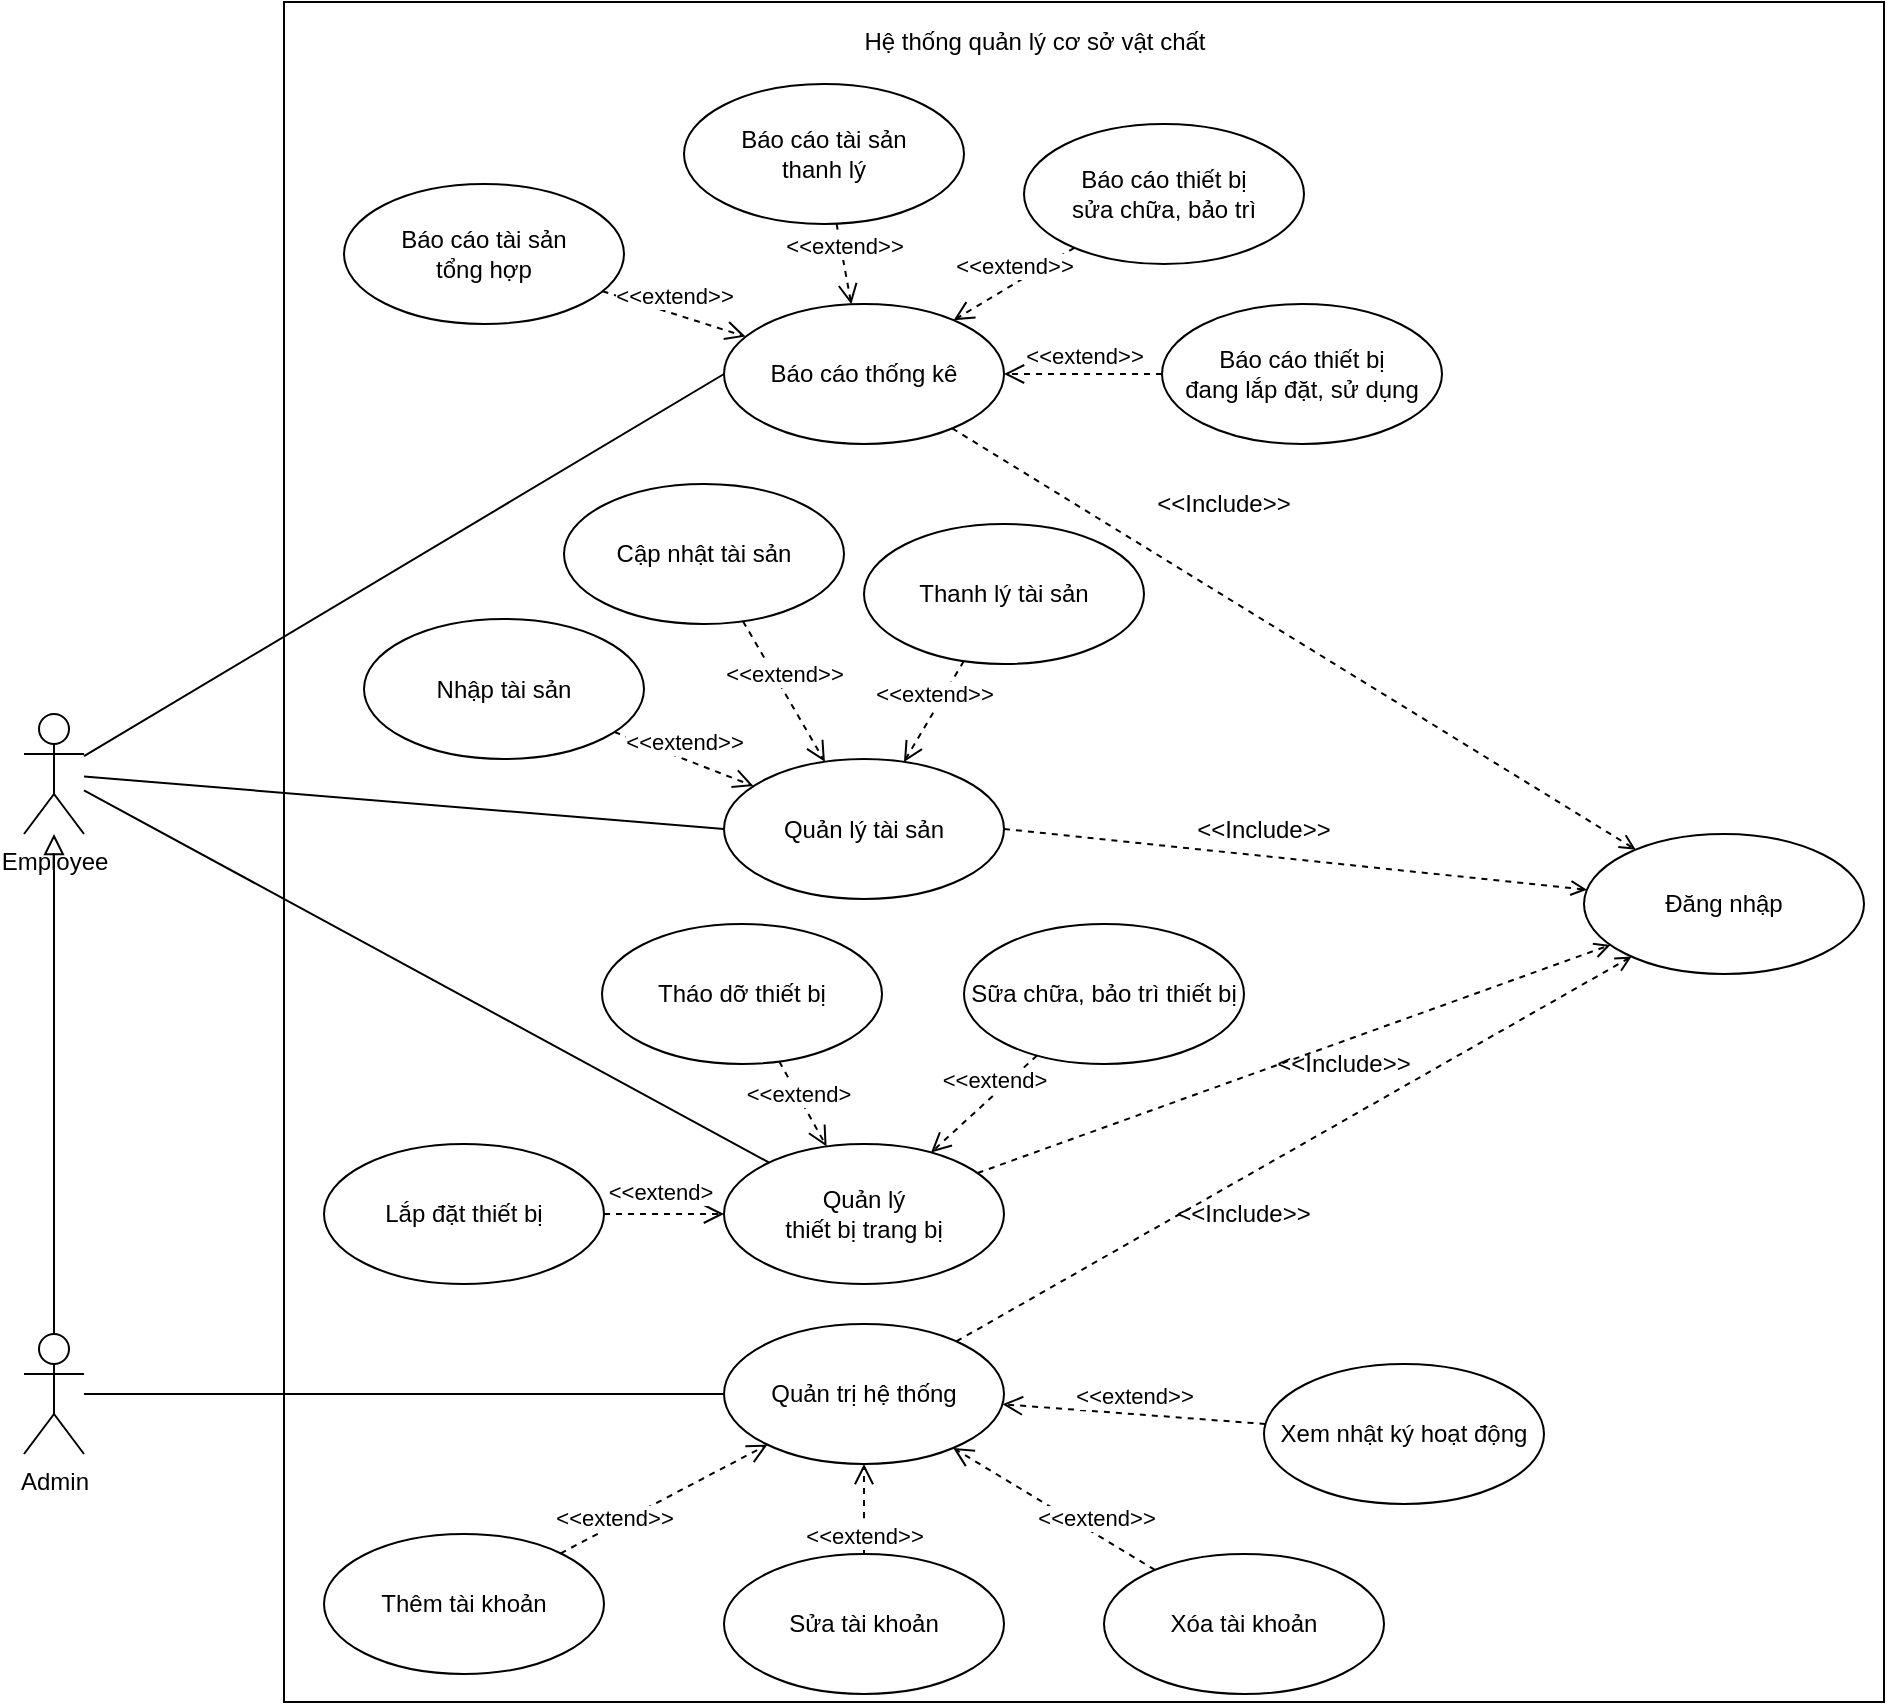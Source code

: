 <mxfile version="14.2.7" type="github" pages="5">
  <diagram id="dVXqkfpi9wXPAialBgrI" name="UC1">
    <mxGraphModel dx="1673" dy="1723" grid="1" gridSize="10" guides="1" tooltips="1" connect="1" arrows="1" fold="1" page="1" pageScale="1" pageWidth="1169" pageHeight="827" math="0" shadow="0">
      <root>
        <mxCell id="0" />
        <mxCell id="1" parent="0" />
        <mxCell id="hopFDyqIysUGQZ3eUbV3-37" value="" style="rounded=0;whiteSpace=wrap;html=1;fillColor=none;" parent="1" vertex="1">
          <mxGeometry x="220" y="-30" width="800" height="850" as="geometry" />
        </mxCell>
        <mxCell id="hopFDyqIysUGQZ3eUbV3-20" style="rounded=0;orthogonalLoop=1;jettySize=auto;html=1;entryX=0;entryY=0.5;entryDx=0;entryDy=0;startSize=6;endArrow=none;endFill=0;strokeWidth=1;" parent="1" source="hopFDyqIysUGQZ3eUbV3-1" target="hopFDyqIysUGQZ3eUbV3-12" edge="1">
          <mxGeometry relative="1" as="geometry" />
        </mxCell>
        <mxCell id="-otY0n_Lngo77KqHLbCn-20" style="edgeStyle=orthogonalEdgeStyle;rounded=0;orthogonalLoop=1;jettySize=auto;html=1;endArrow=block;endFill=0;endSize=8;" parent="1" source="hopFDyqIysUGQZ3eUbV3-1" target="hopFDyqIysUGQZ3eUbV3-2" edge="1">
          <mxGeometry relative="1" as="geometry" />
        </mxCell>
        <mxCell id="hopFDyqIysUGQZ3eUbV3-1" value="Admin" style="shape=umlActor;verticalLabelPosition=bottom;verticalAlign=top;html=1;outlineConnect=0;" parent="1" vertex="1">
          <mxGeometry x="90" y="636" width="30" height="60" as="geometry" />
        </mxCell>
        <mxCell id="hopFDyqIysUGQZ3eUbV3-22" style="edgeStyle=none;rounded=0;orthogonalLoop=1;jettySize=auto;html=1;startSize=6;endArrow=none;endFill=0;strokeWidth=1;entryX=0;entryY=0.5;entryDx=0;entryDy=0;" parent="1" source="hopFDyqIysUGQZ3eUbV3-2" target="hopFDyqIysUGQZ3eUbV3-15" edge="1">
          <mxGeometry relative="1" as="geometry">
            <mxPoint x="190" y="271" as="sourcePoint" />
          </mxGeometry>
        </mxCell>
        <mxCell id="hopFDyqIysUGQZ3eUbV3-2" value="Employee" style="shape=umlActor;verticalLabelPosition=bottom;verticalAlign=top;html=1;outlineConnect=0;" parent="1" vertex="1">
          <mxGeometry x="90" y="326" width="30" height="60" as="geometry" />
        </mxCell>
        <mxCell id="hopFDyqIysUGQZ3eUbV3-25" style="edgeStyle=none;rounded=0;orthogonalLoop=1;jettySize=auto;html=1;startSize=6;endArrow=open;endFill=0;strokeWidth=1;dashed=1;" parent="1" source="hopFDyqIysUGQZ3eUbV3-12" target="hopFDyqIysUGQZ3eUbV3-24" edge="1">
          <mxGeometry relative="1" as="geometry" />
        </mxCell>
        <mxCell id="hopFDyqIysUGQZ3eUbV3-12" value="Quản trị hệ thống" style="ellipse;whiteSpace=wrap;html=1;" parent="1" vertex="1">
          <mxGeometry x="440" y="631" width="140" height="70" as="geometry" />
        </mxCell>
        <mxCell id="hopFDyqIysUGQZ3eUbV3-28" style="edgeStyle=none;rounded=0;orthogonalLoop=1;jettySize=auto;html=1;dashed=1;startSize=6;endArrow=open;endFill=0;strokeWidth=1;exitX=1;exitY=0.5;exitDx=0;exitDy=0;" parent="1" source="hopFDyqIysUGQZ3eUbV3-16" target="hopFDyqIysUGQZ3eUbV3-24" edge="1">
          <mxGeometry relative="1" as="geometry">
            <mxPoint x="450" y="356" as="sourcePoint" />
          </mxGeometry>
        </mxCell>
        <mxCell id="hopFDyqIysUGQZ3eUbV3-29" style="edgeStyle=none;rounded=0;orthogonalLoop=1;jettySize=auto;html=1;dashed=1;startSize=6;endArrow=open;endFill=0;strokeWidth=1;" parent="1" source="hopFDyqIysUGQZ3eUbV3-15" target="hopFDyqIysUGQZ3eUbV3-24" edge="1">
          <mxGeometry relative="1" as="geometry" />
        </mxCell>
        <mxCell id="hopFDyqIysUGQZ3eUbV3-15" value="Báo cáo thống kê" style="ellipse;whiteSpace=wrap;html=1;" parent="1" vertex="1">
          <mxGeometry x="440" y="121" width="140" height="70" as="geometry" />
        </mxCell>
        <mxCell id="hopFDyqIysUGQZ3eUbV3-30" style="edgeStyle=none;rounded=0;orthogonalLoop=1;jettySize=auto;html=1;dashed=1;startSize=6;endArrow=open;endFill=0;strokeWidth=1;" parent="1" source="MF4lXxfoqrE4Y86R1bM0-13" target="hopFDyqIysUGQZ3eUbV3-24" edge="1">
          <mxGeometry relative="1" as="geometry">
            <mxPoint x="636" y="162" as="targetPoint" />
          </mxGeometry>
        </mxCell>
        <mxCell id="hopFDyqIysUGQZ3eUbV3-16" value="Quản lý tài sản" style="ellipse;whiteSpace=wrap;html=1;" parent="1" vertex="1">
          <mxGeometry x="440" y="348.5" width="140" height="70" as="geometry" />
        </mxCell>
        <mxCell id="hopFDyqIysUGQZ3eUbV3-24" value="Đăng nhập" style="ellipse;whiteSpace=wrap;html=1;" parent="1" vertex="1">
          <mxGeometry x="870" y="386" width="140" height="70" as="geometry" />
        </mxCell>
        <mxCell id="hopFDyqIysUGQZ3eUbV3-31" value="&amp;lt;&amp;lt;Include&amp;gt;&amp;gt;" style="text;html=1;strokeColor=none;fillColor=none;align=center;verticalAlign=middle;whiteSpace=wrap;rounded=0;" parent="1" vertex="1">
          <mxGeometry x="680" y="566" width="40" height="20" as="geometry" />
        </mxCell>
        <mxCell id="hopFDyqIysUGQZ3eUbV3-32" value="&amp;lt;&amp;lt;Include&amp;gt;&amp;gt;" style="text;html=1;strokeColor=none;fillColor=none;align=center;verticalAlign=middle;whiteSpace=wrap;rounded=0;" parent="1" vertex="1">
          <mxGeometry x="730" y="491" width="40" height="20" as="geometry" />
        </mxCell>
        <mxCell id="hopFDyqIysUGQZ3eUbV3-33" value="&amp;lt;&amp;lt;Include&amp;gt;&amp;gt;" style="text;html=1;strokeColor=none;fillColor=none;align=center;verticalAlign=middle;whiteSpace=wrap;rounded=0;" parent="1" vertex="1">
          <mxGeometry x="690" y="373.5" width="40" height="20" as="geometry" />
        </mxCell>
        <mxCell id="hopFDyqIysUGQZ3eUbV3-34" value="&amp;lt;&amp;lt;Include&amp;gt;&amp;gt;" style="text;html=1;strokeColor=none;fillColor=none;align=center;verticalAlign=middle;whiteSpace=wrap;rounded=0;" parent="1" vertex="1">
          <mxGeometry x="670" y="211" width="40" height="20" as="geometry" />
        </mxCell>
        <mxCell id="hopFDyqIysUGQZ3eUbV3-38" value="Hệ thống quản lý cơ sở vật chất" style="text;html=1;strokeColor=none;fillColor=none;align=center;verticalAlign=middle;whiteSpace=wrap;rounded=0;" parent="1" vertex="1">
          <mxGeometry x="481" y="-20" width="229" height="20" as="geometry" />
        </mxCell>
        <mxCell id="37WXP0a6L4Rm4VhgSl-j-1" value="" style="endArrow=none;html=1;strokeWidth=1;" parent="1" source="MF4lXxfoqrE4Y86R1bM0-13" target="hopFDyqIysUGQZ3eUbV3-2" edge="1">
          <mxGeometry width="50" height="50" relative="1" as="geometry">
            <mxPoint x="550" y="421" as="sourcePoint" />
            <mxPoint x="600" y="371" as="targetPoint" />
          </mxGeometry>
        </mxCell>
        <mxCell id="37WXP0a6L4Rm4VhgSl-j-2" value="" style="endArrow=none;html=1;strokeWidth=1;entryX=0;entryY=0.5;entryDx=0;entryDy=0;" parent="1" source="hopFDyqIysUGQZ3eUbV3-2" target="hopFDyqIysUGQZ3eUbV3-16" edge="1">
          <mxGeometry width="50" height="50" relative="1" as="geometry">
            <mxPoint x="550" y="421" as="sourcePoint" />
            <mxPoint x="600" y="371" as="targetPoint" />
          </mxGeometry>
        </mxCell>
        <mxCell id="MF4lXxfoqrE4Y86R1bM0-10" value="Lắp đặt thiết bị" style="ellipse;whiteSpace=wrap;html=1;fillColor=none;" vertex="1" parent="1">
          <mxGeometry x="240" y="541" width="140" height="70" as="geometry" />
        </mxCell>
        <mxCell id="MF4lXxfoqrE4Y86R1bM0-11" value="Tháo dỡ thiết bị" style="ellipse;whiteSpace=wrap;html=1;fillColor=none;" vertex="1" parent="1">
          <mxGeometry x="379" y="431" width="140" height="70" as="geometry" />
        </mxCell>
        <mxCell id="MF4lXxfoqrE4Y86R1bM0-12" value="Sữa chữa, bảo trì thiết bị" style="ellipse;whiteSpace=wrap;html=1;fillColor=none;" vertex="1" parent="1">
          <mxGeometry x="560" y="431" width="140" height="70" as="geometry" />
        </mxCell>
        <mxCell id="MF4lXxfoqrE4Y86R1bM0-13" value="Quản lý&lt;br&gt;thiết bị trang bị" style="ellipse;whiteSpace=wrap;html=1;fillColor=none;" vertex="1" parent="1">
          <mxGeometry x="440" y="541" width="140" height="70" as="geometry" />
        </mxCell>
        <mxCell id="MF4lXxfoqrE4Y86R1bM0-14" value="&amp;lt;&amp;lt;extend&amp;gt;" style="html=1;verticalAlign=bottom;endArrow=open;dashed=1;endSize=8;strokeWidth=1;" edge="1" parent="1" source="MF4lXxfoqrE4Y86R1bM0-10" target="MF4lXxfoqrE4Y86R1bM0-13">
          <mxGeometry x="-0.063" y="2" relative="1" as="geometry">
            <mxPoint x="866" y="383.5" as="sourcePoint" />
            <mxPoint x="786" y="383.5" as="targetPoint" />
            <mxPoint as="offset" />
          </mxGeometry>
        </mxCell>
        <mxCell id="MF4lXxfoqrE4Y86R1bM0-15" value="&amp;lt;&amp;lt;extend&amp;gt;" style="html=1;verticalAlign=bottom;endArrow=open;dashed=1;endSize=8;strokeWidth=1;" edge="1" parent="1" source="MF4lXxfoqrE4Y86R1bM0-11" target="MF4lXxfoqrE4Y86R1bM0-13">
          <mxGeometry x="0.1" y="-4" relative="1" as="geometry">
            <mxPoint x="665.464" y="342.718" as="sourcePoint" />
            <mxPoint x="536.618" y="404.324" as="targetPoint" />
            <mxPoint as="offset" />
          </mxGeometry>
        </mxCell>
        <mxCell id="MF4lXxfoqrE4Y86R1bM0-16" value="&amp;lt;&amp;lt;extend&amp;gt;" style="html=1;verticalAlign=bottom;endArrow=open;dashed=1;endSize=8;strokeWidth=1;" edge="1" parent="1" source="MF4lXxfoqrE4Y86R1bM0-12" target="MF4lXxfoqrE4Y86R1bM0-13">
          <mxGeometry x="-0.149" y="1" relative="1" as="geometry">
            <mxPoint x="646.999" y="414.393" as="sourcePoint" />
            <mxPoint x="554.962" y="422.496" as="targetPoint" />
            <mxPoint as="offset" />
          </mxGeometry>
        </mxCell>
        <mxCell id="0ResaBfyQyz5-bN7gWSB-1" value="Cập nhật&amp;nbsp;tài sản" style="ellipse;whiteSpace=wrap;html=1;fillColor=none;" vertex="1" parent="1">
          <mxGeometry x="360" y="211" width="140" height="70" as="geometry" />
        </mxCell>
        <mxCell id="0ResaBfyQyz5-bN7gWSB-3" value="Nhập tài sản" style="ellipse;whiteSpace=wrap;html=1;fillColor=none;" vertex="1" parent="1">
          <mxGeometry x="260" y="278.5" width="140" height="70" as="geometry" />
        </mxCell>
        <mxCell id="0ResaBfyQyz5-bN7gWSB-11" value="&amp;lt;&amp;lt;extend&amp;gt;&amp;gt;" style="html=1;verticalAlign=bottom;endArrow=open;dashed=1;endSize=8;strokeWidth=1;" edge="1" parent="1" source="0ResaBfyQyz5-bN7gWSB-3" target="hopFDyqIysUGQZ3eUbV3-16">
          <mxGeometry relative="1" as="geometry">
            <mxPoint x="1209.959" y="309.209" as="sourcePoint" />
            <mxPoint x="820.368" y="384.906" as="targetPoint" />
          </mxGeometry>
        </mxCell>
        <mxCell id="0ResaBfyQyz5-bN7gWSB-12" value="&amp;lt;&amp;lt;extend&amp;gt;&amp;gt;" style="html=1;verticalAlign=bottom;endArrow=open;dashed=1;endSize=8;strokeWidth=1;" edge="1" parent="1" source="0ResaBfyQyz5-bN7gWSB-1" target="hopFDyqIysUGQZ3eUbV3-16">
          <mxGeometry relative="1" as="geometry">
            <mxPoint x="500" y="288.5" as="sourcePoint" />
            <mxPoint x="850" y="413.5" as="targetPoint" />
          </mxGeometry>
        </mxCell>
        <mxCell id="0ResaBfyQyz5-bN7gWSB-16" value="Thanh lý tài sản" style="ellipse;whiteSpace=wrap;html=1;" vertex="1" parent="1">
          <mxGeometry x="510" y="231" width="140" height="70" as="geometry" />
        </mxCell>
        <mxCell id="0ResaBfyQyz5-bN7gWSB-17" value="&amp;lt;&amp;lt;extend&amp;gt;&amp;gt;" style="html=1;verticalAlign=bottom;endArrow=open;dashed=1;endSize=8;strokeWidth=1;" edge="1" parent="1" source="0ResaBfyQyz5-bN7gWSB-16" target="hopFDyqIysUGQZ3eUbV3-16">
          <mxGeometry relative="1" as="geometry">
            <mxPoint x="818.99" y="250.659" as="sourcePoint" />
            <mxPoint x="720" y="278.5" as="targetPoint" />
          </mxGeometry>
        </mxCell>
        <mxCell id="3wRSDiKSPTunIQoxWDFr-1" value="Báo cáo tài sản&lt;br&gt;tổng hợp" style="ellipse;whiteSpace=wrap;html=1;" vertex="1" parent="1">
          <mxGeometry x="250" y="61" width="140" height="70" as="geometry" />
        </mxCell>
        <mxCell id="3wRSDiKSPTunIQoxWDFr-2" value="Báo cáo tài sản&lt;br&gt;thanh lý" style="ellipse;whiteSpace=wrap;html=1;" vertex="1" parent="1">
          <mxGeometry x="420" y="11" width="140" height="70" as="geometry" />
        </mxCell>
        <mxCell id="3wRSDiKSPTunIQoxWDFr-3" value="Báo cáo thiết bị&lt;br&gt;sửa chữa, bảo trì" style="ellipse;whiteSpace=wrap;html=1;" vertex="1" parent="1">
          <mxGeometry x="590" y="31" width="140" height="70" as="geometry" />
        </mxCell>
        <mxCell id="3wRSDiKSPTunIQoxWDFr-4" value="Báo cáo thiết bị&lt;br&gt;đang lắp đặt, sử dụng" style="ellipse;whiteSpace=wrap;html=1;" vertex="1" parent="1">
          <mxGeometry x="659" y="121" width="140" height="70" as="geometry" />
        </mxCell>
        <mxCell id="3wRSDiKSPTunIQoxWDFr-5" value="&amp;lt;&amp;lt;extend&amp;gt;&amp;gt;" style="html=1;verticalAlign=bottom;endArrow=open;dashed=1;endSize=8;strokeWidth=1;" edge="1" source="3wRSDiKSPTunIQoxWDFr-1" parent="1" target="hopFDyqIysUGQZ3eUbV3-15">
          <mxGeometry relative="1" as="geometry">
            <mxPoint x="840" y="141" as="sourcePoint" />
            <mxPoint x="752.031" y="147.586" as="targetPoint" />
          </mxGeometry>
        </mxCell>
        <mxCell id="3wRSDiKSPTunIQoxWDFr-6" value="&amp;lt;&amp;lt;extend&amp;gt;&amp;gt;" style="html=1;verticalAlign=bottom;endArrow=open;dashed=1;endSize=8;strokeWidth=1;" edge="1" source="3wRSDiKSPTunIQoxWDFr-2" parent="1" target="hopFDyqIysUGQZ3eUbV3-15">
          <mxGeometry relative="1" as="geometry">
            <mxPoint x="969.645" y="50.313" as="sourcePoint" />
            <mxPoint x="514.631" y="41.103" as="targetPoint" />
          </mxGeometry>
        </mxCell>
        <mxCell id="3wRSDiKSPTunIQoxWDFr-7" value="&amp;lt;&amp;lt;extend&amp;gt;&amp;gt;" style="html=1;verticalAlign=bottom;endArrow=open;dashed=1;endSize=8;strokeWidth=1;" edge="1" source="3wRSDiKSPTunIQoxWDFr-3" parent="1" target="hopFDyqIysUGQZ3eUbV3-15">
          <mxGeometry relative="1" as="geometry">
            <mxPoint x="941.788" y="153.86" as="sourcePoint" />
            <mxPoint x="762.61" y="186.652" as="targetPoint" />
          </mxGeometry>
        </mxCell>
        <mxCell id="3wRSDiKSPTunIQoxWDFr-8" value="&amp;lt;&amp;lt;extend&amp;gt;&amp;gt;" style="html=1;verticalAlign=bottom;endArrow=open;dashed=1;endSize=8;strokeWidth=1;" edge="1" source="3wRSDiKSPTunIQoxWDFr-4" parent="1" target="hopFDyqIysUGQZ3eUbV3-15">
          <mxGeometry relative="1" as="geometry">
            <mxPoint x="947.34" y="240.398" as="sourcePoint" />
            <mxPoint x="745.555" y="197.574" as="targetPoint" />
          </mxGeometry>
        </mxCell>
        <mxCell id="8EHOwZvQ8PWQbiieDq23-15" value="Xem nhật ký hoạt động" style="ellipse;whiteSpace=wrap;html=1;fillColor=none;" vertex="1" parent="1">
          <mxGeometry x="710" y="651" width="140" height="70" as="geometry" />
        </mxCell>
        <mxCell id="8EHOwZvQ8PWQbiieDq23-16" value="Thêm tài khoản" style="ellipse;whiteSpace=wrap;html=1;fillColor=none;" vertex="1" parent="1">
          <mxGeometry x="240" y="736" width="140" height="70" as="geometry" />
        </mxCell>
        <mxCell id="8EHOwZvQ8PWQbiieDq23-19" value="Sửa tài khoản" style="ellipse;whiteSpace=wrap;html=1;fillColor=none;" vertex="1" parent="1">
          <mxGeometry x="440" y="746" width="140" height="70" as="geometry" />
        </mxCell>
        <mxCell id="8EHOwZvQ8PWQbiieDq23-21" value="Xóa tài khoản" style="ellipse;whiteSpace=wrap;html=1;fillColor=none;" vertex="1" parent="1">
          <mxGeometry x="630" y="746" width="140" height="70" as="geometry" />
        </mxCell>
        <mxCell id="8EHOwZvQ8PWQbiieDq23-27" value="&amp;lt;&amp;lt;extend&amp;gt;&amp;gt;" style="html=1;verticalAlign=bottom;endArrow=open;dashed=1;endSize=8;strokeWidth=1;" edge="1" source="8EHOwZvQ8PWQbiieDq23-16" parent="1" target="hopFDyqIysUGQZ3eUbV3-12">
          <mxGeometry x="-0.534" y="-6" relative="1" as="geometry">
            <mxPoint x="955.19" y="891" as="sourcePoint" />
            <mxPoint x="640.003" y="809.112" as="targetPoint" />
            <mxPoint y="-1" as="offset" />
          </mxGeometry>
        </mxCell>
        <mxCell id="8EHOwZvQ8PWQbiieDq23-28" value="&amp;lt;&amp;lt;extend&amp;gt;&amp;gt;" style="html=1;verticalAlign=bottom;endArrow=open;dashed=1;endSize=8;strokeWidth=1;" edge="1" source="8EHOwZvQ8PWQbiieDq23-19" parent="1" target="hopFDyqIysUGQZ3eUbV3-12">
          <mxGeometry x="-1" relative="1" as="geometry">
            <mxPoint x="805.693" y="720.749" as="sourcePoint" />
            <mxPoint x="661.86" y="825.333" as="targetPoint" />
            <Array as="points">
              <mxPoint x="510" y="736" />
            </Array>
            <mxPoint as="offset" />
          </mxGeometry>
        </mxCell>
        <mxCell id="8EHOwZvQ8PWQbiieDq23-29" value="&amp;lt;&amp;lt;extend&amp;gt;&amp;gt;" style="html=1;verticalAlign=bottom;endArrow=open;dashed=1;endSize=8;strokeWidth=1;" edge="1" source="8EHOwZvQ8PWQbiieDq23-15" parent="1" target="hopFDyqIysUGQZ3eUbV3-12">
          <mxGeometry relative="1" as="geometry">
            <mxPoint x="787.42" y="814.763" as="sourcePoint" />
            <mxPoint x="659.636" y="849.663" as="targetPoint" />
          </mxGeometry>
        </mxCell>
        <mxCell id="8EHOwZvQ8PWQbiieDq23-30" value="&amp;lt;&amp;lt;extend&amp;gt;&amp;gt;" style="html=1;verticalAlign=bottom;endArrow=open;dashed=1;endSize=8;strokeWidth=1;" edge="1" source="8EHOwZvQ8PWQbiieDq23-21" parent="1" target="hopFDyqIysUGQZ3eUbV3-12">
          <mxGeometry x="-0.421" y="1" relative="1" as="geometry">
            <mxPoint x="792.317" y="904.113" as="sourcePoint" />
            <mxPoint x="640.003" y="862.888" as="targetPoint" />
            <mxPoint as="offset" />
          </mxGeometry>
        </mxCell>
      </root>
    </mxGraphModel>
  </diagram>
  <diagram id="IGF3EsUmBoyFUmp52A5r" name="QL tài sản">
    <mxGraphModel dx="1422" dy="762" grid="0" gridSize="10" guides="1" tooltips="1" connect="1" arrows="1" fold="1" page="1" pageScale="1" pageWidth="827" pageHeight="1169" math="0" shadow="0">
      <root>
        <mxCell id="8nXFH0JiOrz2kU0Iak2L-0" />
        <mxCell id="8nXFH0JiOrz2kU0Iak2L-1" parent="8nXFH0JiOrz2kU0Iak2L-0" />
        <mxCell id="8nXFH0JiOrz2kU0Iak2L-2" value="Lắp đặt thiết bị" style="ellipse;whiteSpace=wrap;html=1;fillColor=none;" parent="8nXFH0JiOrz2kU0Iak2L-1" vertex="1">
          <mxGeometry x="500" y="250" width="140" height="70" as="geometry" />
        </mxCell>
        <mxCell id="8nXFH0JiOrz2kU0Iak2L-3" value="Tháo dỡ thiết bị" style="ellipse;whiteSpace=wrap;html=1;fillColor=none;" parent="8nXFH0JiOrz2kU0Iak2L-1" vertex="1">
          <mxGeometry x="500" y="340" width="140" height="70" as="geometry" />
        </mxCell>
        <mxCell id="8nXFH0JiOrz2kU0Iak2L-4" value="Sữa chữa, bảo trì thiết bị" style="ellipse;whiteSpace=wrap;html=1;fillColor=none;" parent="8nXFH0JiOrz2kU0Iak2L-1" vertex="1">
          <mxGeometry x="500" y="430" width="140" height="70" as="geometry" />
        </mxCell>
        <mxCell id="8nXFH0JiOrz2kU0Iak2L-5" value="Quản lý tài sản" style="ellipse;whiteSpace=wrap;html=1;fillColor=none;" parent="8nXFH0JiOrz2kU0Iak2L-1" vertex="1">
          <mxGeometry x="274" y="385" width="140" height="70" as="geometry" />
        </mxCell>
        <mxCell id="8nXFH0JiOrz2kU0Iak2L-6" value="&amp;lt;&amp;lt;extend&amp;gt;" style="html=1;verticalAlign=bottom;endArrow=open;dashed=1;endSize=8;strokeWidth=1;" parent="8nXFH0JiOrz2kU0Iak2L-1" source="8nXFH0JiOrz2kU0Iak2L-2" target="8nXFH0JiOrz2kU0Iak2L-5" edge="1">
          <mxGeometry x="-0.063" y="2" relative="1" as="geometry">
            <mxPoint x="730" y="360" as="sourcePoint" />
            <mxPoint x="650" y="360" as="targetPoint" />
            <mxPoint as="offset" />
          </mxGeometry>
        </mxCell>
        <mxCell id="8nXFH0JiOrz2kU0Iak2L-7" value="&amp;lt;&amp;lt;extend&amp;gt;" style="html=1;verticalAlign=bottom;endArrow=open;dashed=1;endSize=8;strokeWidth=1;" parent="8nXFH0JiOrz2kU0Iak2L-1" source="8nXFH0JiOrz2kU0Iak2L-3" target="8nXFH0JiOrz2kU0Iak2L-5" edge="1">
          <mxGeometry x="0.1" y="-4" relative="1" as="geometry">
            <mxPoint x="529.464" y="319.218" as="sourcePoint" />
            <mxPoint x="400.618" y="380.824" as="targetPoint" />
            <mxPoint as="offset" />
          </mxGeometry>
        </mxCell>
        <mxCell id="8nXFH0JiOrz2kU0Iak2L-8" value="&amp;lt;&amp;lt;extend&amp;gt;" style="html=1;verticalAlign=bottom;endArrow=open;dashed=1;endSize=8;strokeWidth=1;exitX=0;exitY=0.5;exitDx=0;exitDy=0;" parent="8nXFH0JiOrz2kU0Iak2L-1" source="8nXFH0JiOrz2kU0Iak2L-4" target="8nXFH0JiOrz2kU0Iak2L-5" edge="1">
          <mxGeometry x="-0.249" y="-4" relative="1" as="geometry">
            <mxPoint x="510.999" y="390.893" as="sourcePoint" />
            <mxPoint x="418.962" y="398.996" as="targetPoint" />
            <mxPoint as="offset" />
          </mxGeometry>
        </mxCell>
        <mxCell id="vbhxtsgh-oYcn0MGXYFK-3" style="edgeStyle=orthogonalEdgeStyle;rounded=0;orthogonalLoop=1;jettySize=auto;html=1;endArrow=none;endFill=0;" parent="8nXFH0JiOrz2kU0Iak2L-1" source="8nXFH0JiOrz2kU0Iak2L-10" target="8nXFH0JiOrz2kU0Iak2L-5" edge="1">
          <mxGeometry relative="1" as="geometry" />
        </mxCell>
        <mxCell id="8nXFH0JiOrz2kU0Iak2L-10" value="Employee" style="shape=umlActor;verticalLabelPosition=bottom;verticalAlign=top;html=1;outlineConnect=0;fillColor=none;" parent="8nXFH0JiOrz2kU0Iak2L-1" vertex="1">
          <mxGeometry x="150" y="390" width="30" height="60" as="geometry" />
        </mxCell>
        <mxCell id="vbhxtsgh-oYcn0MGXYFK-4" value="Quản lý tài sản" style="text;html=1;strokeColor=none;fillColor=none;align=center;verticalAlign=middle;whiteSpace=wrap;rounded=0;" parent="8nXFH0JiOrz2kU0Iak2L-1" vertex="1">
          <mxGeometry x="382.5" y="210" width="125" height="20" as="geometry" />
        </mxCell>
        <mxCell id="guzOlh65M9-051MfSn9V-0" value="Tìm kiếm tài sản" style="ellipse;whiteSpace=wrap;html=1;" parent="8nXFH0JiOrz2kU0Iak2L-1" vertex="1">
          <mxGeometry x="500" y="515" width="140" height="70" as="geometry" />
        </mxCell>
        <mxCell id="guzOlh65M9-051MfSn9V-1" value="&amp;lt;&amp;lt;extend&amp;gt;" style="html=1;verticalAlign=bottom;endArrow=open;dashed=1;endSize=8;strokeWidth=1;exitX=0;exitY=0.5;exitDx=0;exitDy=0;" parent="8nXFH0JiOrz2kU0Iak2L-1" source="guzOlh65M9-051MfSn9V-0" target="8nXFH0JiOrz2kU0Iak2L-5" edge="1">
          <mxGeometry x="-0.249" y="-4" relative="1" as="geometry">
            <mxPoint x="526.9" y="452.194" as="sourcePoint" />
            <mxPoint x="423.148" y="407.778" as="targetPoint" />
            <mxPoint as="offset" />
          </mxGeometry>
        </mxCell>
      </root>
    </mxGraphModel>
  </diagram>
  <diagram id="-IxsUjIWY__YTiO2alqX" name="BCThongKe">
    <mxGraphModel dx="1422" dy="1931" grid="0" gridSize="10" guides="1" tooltips="1" connect="1" arrows="1" fold="1" page="1" pageScale="1" pageWidth="827" pageHeight="1169" math="0" shadow="0">
      <root>
        <mxCell id="qecP7PRHYcjF8Xf0-uvo-0" />
        <mxCell id="qecP7PRHYcjF8Xf0-uvo-1" parent="qecP7PRHYcjF8Xf0-uvo-0" />
        <mxCell id="raj28CaZX_jqwOknyR3C-2" value="" style="rounded=0;whiteSpace=wrap;html=1;fillColor=none;" parent="qecP7PRHYcjF8Xf0-uvo-1" vertex="1">
          <mxGeometry x="173" y="-466" width="490" height="450" as="geometry" />
        </mxCell>
        <mxCell id="qecP7PRHYcjF8Xf0-uvo-2" value="In sổ tài sản&lt;br&gt;lưu kho" style="ellipse;whiteSpace=wrap;html=1;" parent="qecP7PRHYcjF8Xf0-uvo-1" vertex="1">
          <mxGeometry x="494" y="140" width="140" height="70" as="geometry" />
        </mxCell>
        <mxCell id="qecP7PRHYcjF8Xf0-uvo-3" value="In sổ theo dõi &lt;br&gt;tài sản đổi trả, thanh lý" style="ellipse;whiteSpace=wrap;html=1;" parent="qecP7PRHYcjF8Xf0-uvo-1" vertex="1">
          <mxGeometry x="494" y="240" width="140" height="70" as="geometry" />
        </mxCell>
        <mxCell id="qecP7PRHYcjF8Xf0-uvo-4" value="In sổ theo dõi&lt;br&gt;tài sản sửa chữa, bảo trì" style="ellipse;whiteSpace=wrap;html=1;" parent="qecP7PRHYcjF8Xf0-uvo-1" vertex="1">
          <mxGeometry x="494" y="350" width="140" height="70" as="geometry" />
        </mxCell>
        <mxCell id="qecP7PRHYcjF8Xf0-uvo-5" value="In sổ theo dõi tài sản đang lắp đặt, sử dụng" style="ellipse;whiteSpace=wrap;html=1;" parent="qecP7PRHYcjF8Xf0-uvo-1" vertex="1">
          <mxGeometry x="494" y="450" width="140" height="70" as="geometry" />
        </mxCell>
        <mxCell id="qecP7PRHYcjF8Xf0-uvo-6" value="Báo cáo thống kê" style="ellipse;whiteSpace=wrap;html=1;fillColor=none;" parent="qecP7PRHYcjF8Xf0-uvo-1" vertex="1">
          <mxGeometry x="194" y="275" width="140" height="70" as="geometry" />
        </mxCell>
        <mxCell id="qecP7PRHYcjF8Xf0-uvo-7" value="&amp;lt;&amp;lt;extend&amp;gt;&amp;gt;" style="html=1;verticalAlign=bottom;endArrow=open;dashed=1;endSize=8;strokeWidth=1;" parent="qecP7PRHYcjF8Xf0-uvo-1" source="qecP7PRHYcjF8Xf0-uvo-2" target="qecP7PRHYcjF8Xf0-uvo-6" edge="1">
          <mxGeometry relative="1" as="geometry">
            <mxPoint x="404" y="280" as="sourcePoint" />
            <mxPoint x="324" y="280" as="targetPoint" />
          </mxGeometry>
        </mxCell>
        <mxCell id="qecP7PRHYcjF8Xf0-uvo-8" value="&amp;lt;&amp;lt;extend&amp;gt;&amp;gt;" style="html=1;verticalAlign=bottom;endArrow=open;dashed=1;endSize=8;strokeWidth=1;" parent="qecP7PRHYcjF8Xf0-uvo-1" source="qecP7PRHYcjF8Xf0-uvo-3" target="qecP7PRHYcjF8Xf0-uvo-6" edge="1">
          <mxGeometry relative="1" as="geometry">
            <mxPoint x="523.645" y="199.313" as="sourcePoint" />
            <mxPoint x="324.369" y="295.695" as="targetPoint" />
          </mxGeometry>
        </mxCell>
        <mxCell id="qecP7PRHYcjF8Xf0-uvo-9" value="&amp;lt;&amp;lt;extend&amp;gt;&amp;gt;" style="html=1;verticalAlign=bottom;endArrow=open;dashed=1;endSize=8;strokeWidth=1;" parent="qecP7PRHYcjF8Xf0-uvo-1" source="qecP7PRHYcjF8Xf0-uvo-4" target="qecP7PRHYcjF8Xf0-uvo-6" edge="1">
          <mxGeometry relative="1" as="geometry">
            <mxPoint x="505.788" y="292.86" as="sourcePoint" />
            <mxPoint x="342.193" y="312.098" as="targetPoint" />
          </mxGeometry>
        </mxCell>
        <mxCell id="qecP7PRHYcjF8Xf0-uvo-10" value="&amp;lt;&amp;lt;extend&amp;gt;&amp;gt;" style="html=1;verticalAlign=bottom;endArrow=open;dashed=1;endSize=8;strokeWidth=1;" parent="qecP7PRHYcjF8Xf0-uvo-1" source="qecP7PRHYcjF8Xf0-uvo-5" target="qecP7PRHYcjF8Xf0-uvo-6" edge="1">
          <mxGeometry relative="1" as="geometry">
            <mxPoint x="511.34" y="379.398" as="sourcePoint" />
            <mxPoint x="336.65" y="335.613" as="targetPoint" />
          </mxGeometry>
        </mxCell>
        <mxCell id="raj28CaZX_jqwOknyR3C-1" style="edgeStyle=orthogonalEdgeStyle;rounded=0;orthogonalLoop=1;jettySize=auto;html=1;endArrow=none;endFill=0;" parent="qecP7PRHYcjF8Xf0-uvo-1" source="raj28CaZX_jqwOknyR3C-0" target="qecP7PRHYcjF8Xf0-uvo-6" edge="1">
          <mxGeometry relative="1" as="geometry" />
        </mxCell>
        <mxCell id="raj28CaZX_jqwOknyR3C-0" value="Employee" style="shape=umlActor;verticalLabelPosition=bottom;verticalAlign=top;html=1;outlineConnect=0;" parent="qecP7PRHYcjF8Xf0-uvo-1" vertex="1">
          <mxGeometry x="60" y="280" width="30" height="60" as="geometry" />
        </mxCell>
        <mxCell id="raj28CaZX_jqwOknyR3C-3" value="Báo cáo thống kê" style="text;html=1;strokeColor=none;fillColor=none;align=center;verticalAlign=middle;whiteSpace=wrap;rounded=0;" parent="qecP7PRHYcjF8Xf0-uvo-1" vertex="1">
          <mxGeometry x="284" y="90" width="260" height="20" as="geometry" />
        </mxCell>
      </root>
    </mxGraphModel>
  </diagram>
  <diagram id="7EyZ27wmHecVhEe1ccXc" name="QL kho">
    <mxGraphModel dx="1422" dy="1931" grid="0" gridSize="10" guides="1" tooltips="1" connect="1" arrows="1" fold="1" page="1" pageScale="1" pageWidth="827" pageHeight="1169" math="0" shadow="0">
      <root>
        <mxCell id="V6m8ZGiipPO3ib2vbjC9-0" />
        <mxCell id="V6m8ZGiipPO3ib2vbjC9-1" parent="V6m8ZGiipPO3ib2vbjC9-0" />
        <mxCell id="V6m8ZGiipPO3ib2vbjC9-17" value="" style="rounded=0;whiteSpace=wrap;html=1;fillColor=none;" parent="V6m8ZGiipPO3ib2vbjC9-1" vertex="1">
          <mxGeometry x="8" y="-454" width="680" height="520" as="geometry" />
        </mxCell>
        <mxCell id="V6m8ZGiipPO3ib2vbjC9-2" value="Cập nhật&amp;nbsp;tài sản" style="ellipse;whiteSpace=wrap;html=1;fillColor=none;" parent="V6m8ZGiipPO3ib2vbjC9-1" vertex="1">
          <mxGeometry x="380" y="370" width="140" height="70" as="geometry" />
        </mxCell>
        <mxCell id="V6m8ZGiipPO3ib2vbjC9-3" value="Tìm kiếm tài sản" style="ellipse;whiteSpace=wrap;html=1;fillColor=none;" parent="V6m8ZGiipPO3ib2vbjC9-1" vertex="1">
          <mxGeometry x="380" y="530" width="140" height="70" as="geometry" />
        </mxCell>
        <mxCell id="V6m8ZGiipPO3ib2vbjC9-5" value="Nhập tài sản" style="ellipse;whiteSpace=wrap;html=1;fillColor=none;" parent="V6m8ZGiipPO3ib2vbjC9-1" vertex="1">
          <mxGeometry x="380" y="200" width="140" height="70" as="geometry" />
        </mxCell>
        <mxCell id="V6m8ZGiipPO3ib2vbjC9-6" value="Tài sản lỗi trả&lt;br&gt;về nhà cung ứng" style="ellipse;whiteSpace=wrap;html=1;fillColor=none;" parent="V6m8ZGiipPO3ib2vbjC9-1" vertex="1">
          <mxGeometry x="600" y="240" width="140" height="70" as="geometry" />
        </mxCell>
        <mxCell id="V6m8ZGiipPO3ib2vbjC9-7" value="Tài sản thanh lý" style="ellipse;whiteSpace=wrap;html=1;fillColor=none;" parent="V6m8ZGiipPO3ib2vbjC9-1" vertex="1">
          <mxGeometry x="600" y="370" width="140" height="70" as="geometry" />
        </mxCell>
        <mxCell id="V6m8ZGiipPO3ib2vbjC9-8" value="Sửa thông tin tài sản" style="ellipse;whiteSpace=wrap;html=1;fillColor=none;" parent="V6m8ZGiipPO3ib2vbjC9-1" vertex="1">
          <mxGeometry x="600" y="490" width="140" height="70" as="geometry" />
        </mxCell>
        <mxCell id="V6m8ZGiipPO3ib2vbjC9-9" value="&amp;lt;&amp;lt;extend&amp;gt;&amp;gt;" style="html=1;verticalAlign=bottom;endArrow=open;dashed=1;endSize=8;strokeWidth=1;" parent="V6m8ZGiipPO3ib2vbjC9-1" source="V6m8ZGiipPO3ib2vbjC9-7" target="V6m8ZGiipPO3ib2vbjC9-2" edge="1">
          <mxGeometry x="-0.011" y="-2" relative="1" as="geometry">
            <mxPoint x="620" y="370" as="sourcePoint" />
            <mxPoint x="540" y="370" as="targetPoint" />
            <mxPoint as="offset" />
          </mxGeometry>
        </mxCell>
        <mxCell id="V6m8ZGiipPO3ib2vbjC9-10" value="&amp;lt;&amp;lt;extend&amp;gt;&amp;gt;" style="html=1;verticalAlign=bottom;endArrow=open;dashed=1;endSize=8;strokeWidth=1;" parent="V6m8ZGiipPO3ib2vbjC9-1" source="V6m8ZGiipPO3ib2vbjC9-6" target="V6m8ZGiipPO3ib2vbjC9-2" edge="1">
          <mxGeometry relative="1" as="geometry">
            <mxPoint x="620" y="370" as="sourcePoint" />
            <mxPoint x="540" y="370" as="targetPoint" />
          </mxGeometry>
        </mxCell>
        <mxCell id="V6m8ZGiipPO3ib2vbjC9-11" value="&amp;lt;&amp;lt;extend&amp;gt;&amp;gt;" style="html=1;verticalAlign=bottom;endArrow=open;dashed=1;endSize=8;strokeWidth=1;" parent="V6m8ZGiipPO3ib2vbjC9-1" source="V6m8ZGiipPO3ib2vbjC9-8" target="V6m8ZGiipPO3ib2vbjC9-2" edge="1">
          <mxGeometry x="-0.251" y="-2" relative="1" as="geometry">
            <mxPoint x="620" y="370" as="sourcePoint" />
            <mxPoint x="540" y="370" as="targetPoint" />
            <mxPoint as="offset" />
          </mxGeometry>
        </mxCell>
        <mxCell id="V6m8ZGiipPO3ib2vbjC9-13" value="Quản lý kho" style="ellipse;whiteSpace=wrap;html=1;fillColor=none;" parent="V6m8ZGiipPO3ib2vbjC9-1" vertex="1">
          <mxGeometry x="140" y="370" width="140" height="70" as="geometry" />
        </mxCell>
        <mxCell id="V6m8ZGiipPO3ib2vbjC9-14" value="&amp;lt;&amp;lt;extend&amp;gt;&amp;gt;" style="html=1;verticalAlign=bottom;endArrow=open;dashed=1;endSize=8;strokeWidth=1;" parent="V6m8ZGiipPO3ib2vbjC9-1" source="V6m8ZGiipPO3ib2vbjC9-5" target="V6m8ZGiipPO3ib2vbjC9-13" edge="1">
          <mxGeometry relative="1" as="geometry">
            <mxPoint x="639.959" y="300.709" as="sourcePoint" />
            <mxPoint x="520.115" y="386.317" as="targetPoint" />
          </mxGeometry>
        </mxCell>
        <mxCell id="V6m8ZGiipPO3ib2vbjC9-15" value="&amp;lt;&amp;lt;extend&amp;gt;&amp;gt;" style="html=1;verticalAlign=bottom;endArrow=open;dashed=1;endSize=8;strokeWidth=1;" parent="V6m8ZGiipPO3ib2vbjC9-1" source="V6m8ZGiipPO3ib2vbjC9-2" target="V6m8ZGiipPO3ib2vbjC9-13" edge="1">
          <mxGeometry relative="1" as="geometry">
            <mxPoint x="639.959" y="300.709" as="sourcePoint" />
            <mxPoint x="310" y="500" as="targetPoint" />
          </mxGeometry>
        </mxCell>
        <mxCell id="V6m8ZGiipPO3ib2vbjC9-16" value="&amp;lt;&amp;lt;extend&amp;gt;&amp;gt;" style="html=1;verticalAlign=bottom;endArrow=open;dashed=1;endSize=8;strokeWidth=1;" parent="V6m8ZGiipPO3ib2vbjC9-1" source="V6m8ZGiipPO3ib2vbjC9-3" target="V6m8ZGiipPO3ib2vbjC9-13" edge="1">
          <mxGeometry relative="1" as="geometry">
            <mxPoint x="642.982" y="545.294" as="sourcePoint" />
            <mxPoint x="517.1" y="444.68" as="targetPoint" />
          </mxGeometry>
        </mxCell>
        <mxCell id="V6m8ZGiipPO3ib2vbjC9-18" value="Quản lý kho" style="text;html=1;strokeColor=none;fillColor=none;align=center;verticalAlign=middle;whiteSpace=wrap;rounded=0;" parent="V6m8ZGiipPO3ib2vbjC9-1" vertex="1">
          <mxGeometry x="337" y="130" width="206" height="20" as="geometry" />
        </mxCell>
        <mxCell id="V6m8ZGiipPO3ib2vbjC9-22" style="edgeStyle=orthogonalEdgeStyle;rounded=0;orthogonalLoop=1;jettySize=auto;html=1;endArrow=none;endFill=0;" parent="V6m8ZGiipPO3ib2vbjC9-1" source="V6m8ZGiipPO3ib2vbjC9-19" target="V6m8ZGiipPO3ib2vbjC9-13" edge="1">
          <mxGeometry relative="1" as="geometry" />
        </mxCell>
        <mxCell id="V6m8ZGiipPO3ib2vbjC9-19" value="Employee" style="shape=umlActor;verticalLabelPosition=bottom;verticalAlign=top;html=1;outlineConnect=0;fillColor=none;" parent="V6m8ZGiipPO3ib2vbjC9-1" vertex="1">
          <mxGeometry x="30" y="375" width="30" height="60" as="geometry" />
        </mxCell>
      </root>
    </mxGraphModel>
  </diagram>
  <diagram id="k4N4_XLobMEejDvjhO7o" name="QTHT">
    <mxGraphModel dx="1422" dy="1931" grid="0" gridSize="10" guides="1" tooltips="1" connect="1" arrows="1" fold="1" page="1" pageScale="1" pageWidth="827" pageHeight="1169" math="0" shadow="0">
      <root>
        <mxCell id="nov7QfUX4vIiQaIszh92-0" />
        <mxCell id="nov7QfUX4vIiQaIszh92-1" parent="nov7QfUX4vIiQaIszh92-0" />
        <mxCell id="nov7QfUX4vIiQaIszh92-20" value="" style="rounded=0;whiteSpace=wrap;html=1;fillColor=none;" parent="nov7QfUX4vIiQaIszh92-1" vertex="1">
          <mxGeometry x="86" y="-456" width="720" height="480" as="geometry" />
        </mxCell>
        <mxCell id="nov7QfUX4vIiQaIszh92-2" style="edgeStyle=none;rounded=0;orthogonalLoop=1;jettySize=auto;html=1;dashed=1;endArrow=none;endFill=0;startArrow=open;startFill=0;startSize=10;" parent="nov7QfUX4vIiQaIszh92-1" source="nov7QfUX4vIiQaIszh92-7" target="nov7QfUX4vIiQaIszh92-5" edge="1">
          <mxGeometry relative="1" as="geometry" />
        </mxCell>
        <mxCell id="nov7QfUX4vIiQaIszh92-3" value="Xem nhật ký hoạt động" style="ellipse;whiteSpace=wrap;html=1;fillColor=none;" parent="nov7QfUX4vIiQaIszh92-1" vertex="1">
          <mxGeometry x="394" y="323.5" width="140" height="70" as="geometry" />
        </mxCell>
        <mxCell id="nov7QfUX4vIiQaIszh92-4" value="Thêm tài khoản" style="ellipse;whiteSpace=wrap;html=1;fillColor=none;" parent="nov7QfUX4vIiQaIszh92-1" vertex="1">
          <mxGeometry x="394" y="120" width="140" height="70" as="geometry" />
        </mxCell>
        <mxCell id="nov7QfUX4vIiQaIszh92-5" value="Sửa quyền truy cập" style="ellipse;whiteSpace=wrap;html=1;fillColor=none;" parent="nov7QfUX4vIiQaIszh92-1" vertex="1">
          <mxGeometry x="634" y="240" width="140" height="70" as="geometry" />
        </mxCell>
        <mxCell id="nov7QfUX4vIiQaIszh92-6" value="&amp;lt;&amp;lt;Extend&amp;gt;&amp;gt;" style="text;html=1;strokeColor=none;fillColor=none;align=center;verticalAlign=middle;whiteSpace=wrap;rounded=0;" parent="nov7QfUX4vIiQaIszh92-1" vertex="1">
          <mxGeometry x="564" y="200" width="40" height="20" as="geometry" />
        </mxCell>
        <mxCell id="nov7QfUX4vIiQaIszh92-7" value="Sửa tài khoản" style="ellipse;whiteSpace=wrap;html=1;fillColor=none;" parent="nov7QfUX4vIiQaIszh92-1" vertex="1">
          <mxGeometry x="394" y="230" width="140" height="70" as="geometry" />
        </mxCell>
        <mxCell id="nov7QfUX4vIiQaIszh92-8" value="&amp;lt;&amp;lt;Extend&amp;gt;&amp;gt;" style="text;html=1;strokeColor=none;fillColor=none;align=center;verticalAlign=middle;whiteSpace=wrap;rounded=0;" parent="nov7QfUX4vIiQaIszh92-1" vertex="1">
          <mxGeometry x="574" y="250" width="40" height="20" as="geometry" />
        </mxCell>
        <mxCell id="nov7QfUX4vIiQaIszh92-9" value="Xóa tài khoản" style="ellipse;whiteSpace=wrap;html=1;fillColor=none;" parent="nov7QfUX4vIiQaIszh92-1" vertex="1">
          <mxGeometry x="394" y="420" width="140" height="70" as="geometry" />
        </mxCell>
        <mxCell id="nov7QfUX4vIiQaIszh92-10" value="Sửa mật khẩu" style="ellipse;whiteSpace=wrap;html=1;fillColor=none;" parent="nov7QfUX4vIiQaIszh92-1" vertex="1">
          <mxGeometry x="634" y="120" width="140" height="70" as="geometry" />
        </mxCell>
        <mxCell id="nov7QfUX4vIiQaIszh92-11" style="edgeStyle=none;rounded=0;orthogonalLoop=1;jettySize=auto;html=1;dashed=1;endArrow=none;endFill=0;startArrow=open;startFill=0;startSize=10;" parent="nov7QfUX4vIiQaIszh92-1" source="nov7QfUX4vIiQaIszh92-7" target="nov7QfUX4vIiQaIszh92-10" edge="1">
          <mxGeometry relative="1" as="geometry">
            <mxPoint x="501.651" y="200.002" as="sourcePoint" />
            <mxPoint x="616.35" y="228.778" as="targetPoint" />
          </mxGeometry>
        </mxCell>
        <mxCell id="nov7QfUX4vIiQaIszh92-12" value="Sửa tên đăng nhập" style="ellipse;whiteSpace=wrap;html=1;fillColor=none;" parent="nov7QfUX4vIiQaIszh92-1" vertex="1">
          <mxGeometry x="634" y="350" width="140" height="70" as="geometry" />
        </mxCell>
        <mxCell id="nov7QfUX4vIiQaIszh92-13" value="" style="endArrow=none;html=1;strokeWidth=1;dashed=1;endFill=0;startArrow=open;startFill=0;startSize=10;" parent="nov7QfUX4vIiQaIszh92-1" source="nov7QfUX4vIiQaIszh92-7" target="nov7QfUX4vIiQaIszh92-12" edge="1">
          <mxGeometry width="50" height="50" relative="1" as="geometry">
            <mxPoint x="534" y="290" as="sourcePoint" />
            <mxPoint x="584" y="240" as="targetPoint" />
          </mxGeometry>
        </mxCell>
        <mxCell id="nov7QfUX4vIiQaIszh92-14" value="&amp;lt;&amp;lt;Extend&amp;gt;&amp;gt;" style="text;html=1;strokeColor=none;fillColor=none;align=center;verticalAlign=middle;whiteSpace=wrap;rounded=0;" parent="nov7QfUX4vIiQaIszh92-1" vertex="1">
          <mxGeometry x="574" y="323.5" width="40" height="20" as="geometry" />
        </mxCell>
        <mxCell id="nov7QfUX4vIiQaIszh92-15" value="Quản trị hệ thống" style="ellipse;whiteSpace=wrap;html=1;fillColor=none;" parent="nov7QfUX4vIiQaIszh92-1" vertex="1">
          <mxGeometry x="144" y="270" width="140" height="70" as="geometry" />
        </mxCell>
        <mxCell id="nov7QfUX4vIiQaIszh92-16" value="&amp;lt;&amp;lt;extend&amp;gt;&amp;gt;" style="html=1;verticalAlign=bottom;endArrow=open;dashed=1;endSize=8;strokeWidth=1;" parent="nov7QfUX4vIiQaIszh92-1" source="nov7QfUX4vIiQaIszh92-4" target="nov7QfUX4vIiQaIszh92-15" edge="1">
          <mxGeometry relative="1" as="geometry">
            <mxPoint x="574" y="360" as="sourcePoint" />
            <mxPoint x="494" y="360" as="targetPoint" />
          </mxGeometry>
        </mxCell>
        <mxCell id="nov7QfUX4vIiQaIszh92-17" value="&amp;lt;&amp;lt;extend&amp;gt;&amp;gt;" style="html=1;verticalAlign=bottom;endArrow=open;dashed=1;endSize=8;strokeWidth=1;" parent="nov7QfUX4vIiQaIszh92-1" source="nov7QfUX4vIiQaIszh92-7" target="nov7QfUX4vIiQaIszh92-15" edge="1">
          <mxGeometry relative="1" as="geometry">
            <mxPoint x="424.503" y="189.749" as="sourcePoint" />
            <mxPoint x="223.497" y="290.251" as="targetPoint" />
          </mxGeometry>
        </mxCell>
        <mxCell id="nov7QfUX4vIiQaIszh92-18" value="&amp;lt;&amp;lt;extend&amp;gt;&amp;gt;" style="html=1;verticalAlign=bottom;endArrow=open;dashed=1;endSize=8;strokeWidth=1;" parent="nov7QfUX4vIiQaIszh92-1" source="nov7QfUX4vIiQaIszh92-3" target="nov7QfUX4vIiQaIszh92-15" edge="1">
          <mxGeometry relative="1" as="geometry">
            <mxPoint x="406.23" y="283.763" as="sourcePoint" />
            <mxPoint x="241.636" y="305.982" as="targetPoint" />
          </mxGeometry>
        </mxCell>
        <mxCell id="nov7QfUX4vIiQaIszh92-19" value="&amp;lt;&amp;lt;extend&amp;gt;&amp;gt;" style="html=1;verticalAlign=bottom;endArrow=open;dashed=1;endSize=8;strokeWidth=1;" parent="nov7QfUX4vIiQaIszh92-1" source="nov7QfUX4vIiQaIszh92-9" target="nov7QfUX4vIiQaIszh92-15" edge="1">
          <mxGeometry relative="1" as="geometry">
            <mxPoint x="411.127" y="373.113" as="sourcePoint" />
            <mxPoint x="236.942" y="330.316" as="targetPoint" />
          </mxGeometry>
        </mxCell>
        <mxCell id="nov7QfUX4vIiQaIszh92-22" style="edgeStyle=orthogonalEdgeStyle;rounded=0;orthogonalLoop=1;jettySize=auto;html=1;endArrow=none;endFill=0;" parent="nov7QfUX4vIiQaIszh92-1" source="nov7QfUX4vIiQaIszh92-21" target="nov7QfUX4vIiQaIszh92-15" edge="1">
          <mxGeometry relative="1" as="geometry" />
        </mxCell>
        <mxCell id="nov7QfUX4vIiQaIszh92-21" value="Admin" style="shape=umlActor;verticalLabelPosition=bottom;verticalAlign=top;html=1;outlineConnect=0;fillColor=none;" parent="nov7QfUX4vIiQaIszh92-1" vertex="1">
          <mxGeometry x="14" y="275" width="30" height="60" as="geometry" />
        </mxCell>
      </root>
    </mxGraphModel>
  </diagram>
</mxfile>
